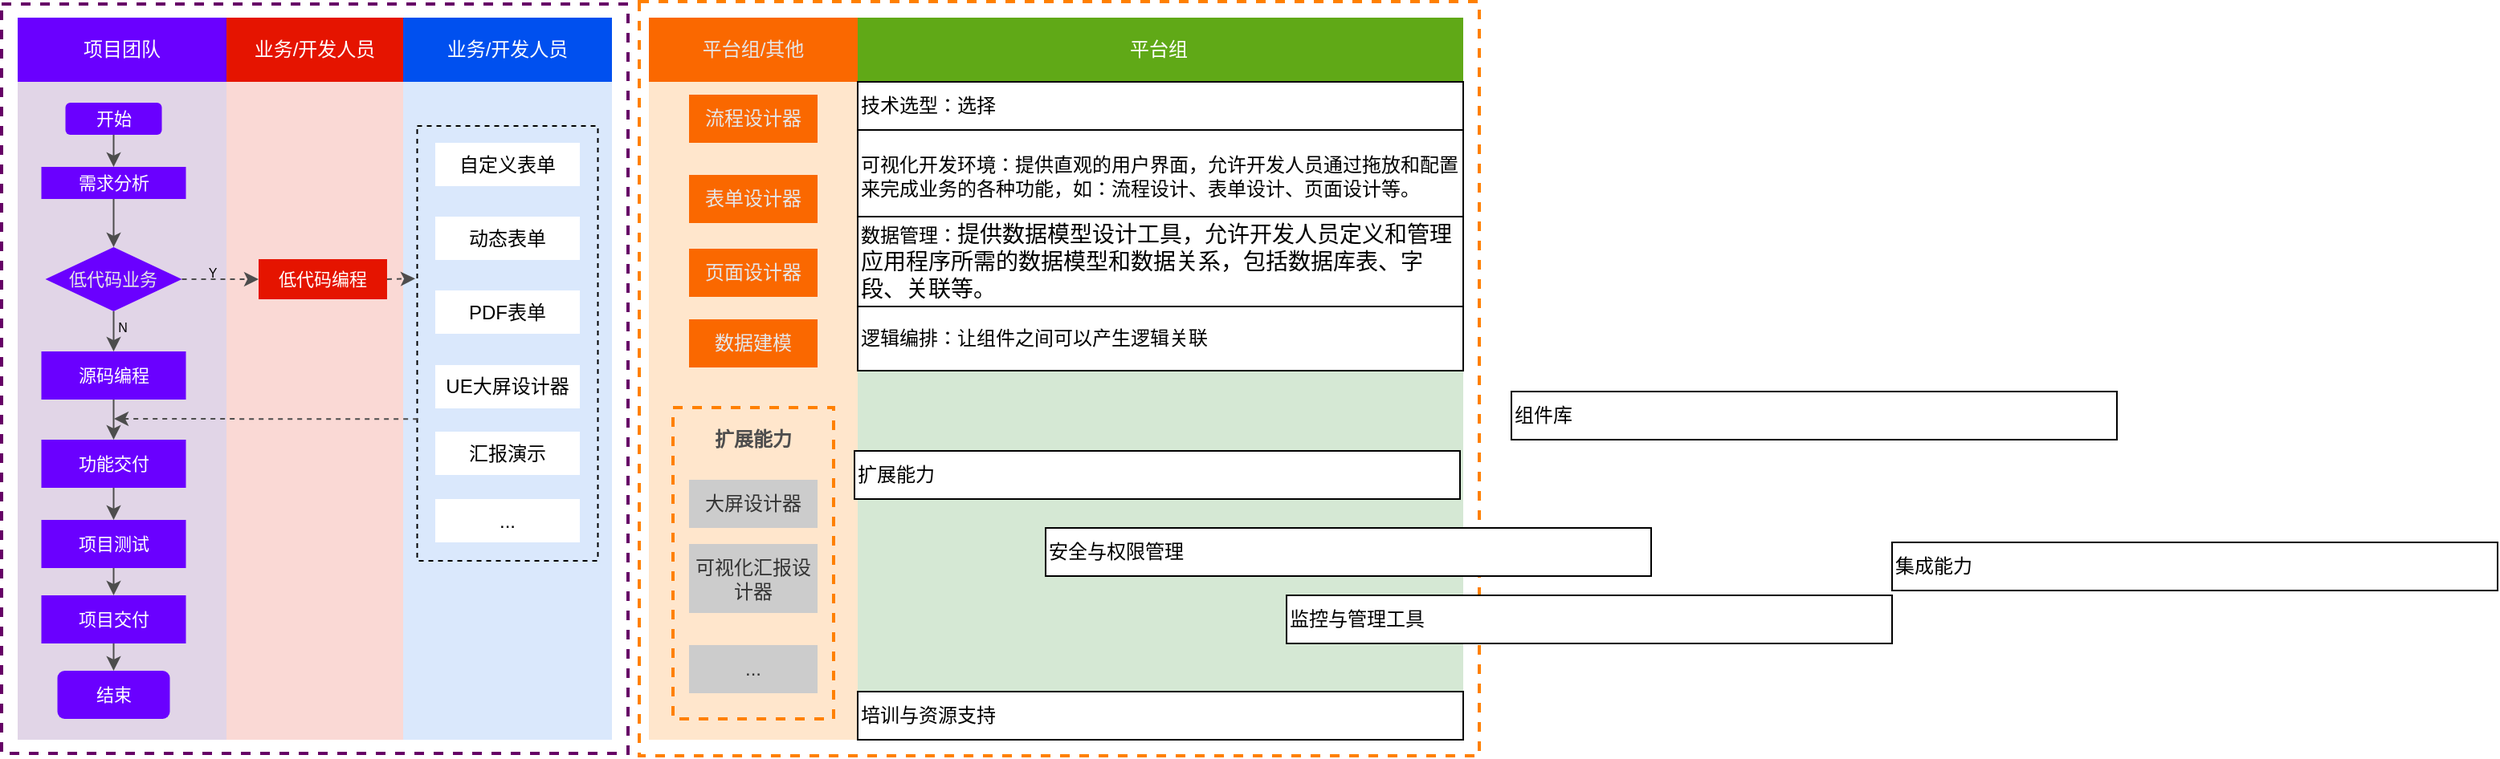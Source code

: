 <mxfile version="24.2.3" type="github">
  <diagram name="第 1 页" id="B_uo7OJ-f0cf3lO3-WNb">
    <mxGraphModel dx="2336" dy="821" grid="1" gridSize="10" guides="1" tooltips="1" connect="1" arrows="1" fold="1" page="1" pageScale="1" pageWidth="827" pageHeight="1169" math="0" shadow="0">
      <root>
        <mxCell id="0" />
        <mxCell id="1" parent="0" />
        <mxCell id="DL2iSLS2zm1EoD6sChtO-91" value="" style="rounded=0;whiteSpace=wrap;html=1;fillColor=none;strokeColor=#FF8000;strokeWidth=2;dashed=1;" vertex="1" parent="1">
          <mxGeometry x="327" y="70" width="523" height="470" as="geometry" />
        </mxCell>
        <mxCell id="DL2iSLS2zm1EoD6sChtO-1" value="" style="rounded=0;whiteSpace=wrap;html=1;fillColor=#ffe6cc;strokeColor=none;" vertex="1" parent="1">
          <mxGeometry x="333" y="120" width="130" height="410" as="geometry" />
        </mxCell>
        <mxCell id="DL2iSLS2zm1EoD6sChtO-2" value="" style="rounded=0;whiteSpace=wrap;html=1;fillColor=none;dashed=1;strokeColor=#FF8000;strokeWidth=2;" vertex="1" parent="1">
          <mxGeometry x="348" y="323" width="100" height="194" as="geometry" />
        </mxCell>
        <mxCell id="DL2iSLS2zm1EoD6sChtO-3" value="平台组" style="rounded=0;whiteSpace=wrap;html=1;align=center;fillColor=#60a917;fontColor=#ffffff;strokeColor=none;" vertex="1" parent="1">
          <mxGeometry x="461" y="80" width="379" height="40" as="geometry" />
        </mxCell>
        <mxCell id="DL2iSLS2zm1EoD6sChtO-4" value="业务/开发人员" style="rounded=0;whiteSpace=wrap;html=1;fillColor=#e51400;fontColor=#ffffff;strokeColor=none;" vertex="1" parent="1">
          <mxGeometry x="70" y="80" width="110" height="40" as="geometry" />
        </mxCell>
        <mxCell id="DL2iSLS2zm1EoD6sChtO-5" value="平台组/其他" style="rounded=0;whiteSpace=wrap;html=1;fillColor=#fa6800;strokeColor=none;fontColor=#E6E6E6;" vertex="1" parent="1">
          <mxGeometry x="333" y="80" width="130" height="40" as="geometry" />
        </mxCell>
        <mxCell id="DL2iSLS2zm1EoD6sChtO-6" value="" style="rounded=0;whiteSpace=wrap;html=1;fillColor=#fad9d5;strokeColor=none;" vertex="1" parent="1">
          <mxGeometry x="70" y="120" width="110" height="410" as="geometry" />
        </mxCell>
        <mxCell id="DL2iSLS2zm1EoD6sChtO-7" value="项目团队" style="rounded=0;whiteSpace=wrap;html=1;fillColor=#6a00ff;strokeColor=none;fontColor=#ffffff;" vertex="1" parent="1">
          <mxGeometry x="-60" y="80" width="130" height="40" as="geometry" />
        </mxCell>
        <mxCell id="DL2iSLS2zm1EoD6sChtO-8" value="" style="rounded=0;whiteSpace=wrap;html=1;fillColor=#e1d5e7;strokeColor=none;" vertex="1" parent="1">
          <mxGeometry x="-60" y="120" width="130" height="410" as="geometry" />
        </mxCell>
        <mxCell id="DL2iSLS2zm1EoD6sChtO-9" value="开始" style="rounded=1;whiteSpace=wrap;html=1;strokeColor=none;fontSize=11;fillColor=#6a00ff;fontColor=#ffffff;" vertex="1" parent="1">
          <mxGeometry x="-30.25" y="133" width="60" height="20" as="geometry" />
        </mxCell>
        <mxCell id="DL2iSLS2zm1EoD6sChtO-10" value="&lt;font color=&quot;#e6e6e6&quot; style=&quot;font-size: 11px;&quot;&gt;低代码业务&lt;/font&gt;" style="rhombus;whiteSpace=wrap;html=1;strokeColor=none;fontSize=11;fillColor=#6a00ff;fontColor=#ffffff;" vertex="1" parent="1">
          <mxGeometry x="-42.75" y="223" width="85" height="40" as="geometry" />
        </mxCell>
        <mxCell id="DL2iSLS2zm1EoD6sChtO-11" value="需求分析" style="rounded=0;whiteSpace=wrap;html=1;strokeColor=none;fontSize=11;fillColor=#6a00ff;fontColor=#ffffff;" vertex="1" parent="1">
          <mxGeometry x="-45.25" y="173" width="90" height="20" as="geometry" />
        </mxCell>
        <mxCell id="DL2iSLS2zm1EoD6sChtO-12" value="结束" style="rounded=1;whiteSpace=wrap;html=1;strokeColor=none;fontSize=11;fillColor=#6a00ff;fontColor=#ffffff;" vertex="1" parent="1">
          <mxGeometry x="-35.25" y="487" width="70" height="30" as="geometry" />
        </mxCell>
        <mxCell id="DL2iSLS2zm1EoD6sChtO-13" value="项目测试" style="rounded=0;whiteSpace=wrap;html=1;strokeColor=none;fontSize=11;fillColor=#6a00ff;fontColor=#ffffff;" vertex="1" parent="1">
          <mxGeometry x="-45.25" y="393" width="90" height="30" as="geometry" />
        </mxCell>
        <mxCell id="DL2iSLS2zm1EoD6sChtO-14" value="源码编程" style="rounded=0;whiteSpace=wrap;html=1;strokeColor=none;fontSize=11;fillColor=#6a00ff;fontColor=#ffffff;" vertex="1" parent="1">
          <mxGeometry x="-45.25" y="288" width="90" height="30" as="geometry" />
        </mxCell>
        <mxCell id="DL2iSLS2zm1EoD6sChtO-15" value="项目交付" style="rounded=0;whiteSpace=wrap;html=1;strokeColor=none;fontSize=11;fillColor=#6a00ff;fontColor=#ffffff;" vertex="1" parent="1">
          <mxGeometry x="-45.25" y="440" width="90" height="30" as="geometry" />
        </mxCell>
        <mxCell id="DL2iSLS2zm1EoD6sChtO-16" value="" style="endArrow=classic;html=1;rounded=0;strokeColor=#4D4D4D;" edge="1" parent="1" source="DL2iSLS2zm1EoD6sChtO-9" target="DL2iSLS2zm1EoD6sChtO-11">
          <mxGeometry width="50" height="50" relative="1" as="geometry">
            <mxPoint x="194.75" y="273" as="sourcePoint" />
            <mxPoint x="244.75" y="223" as="targetPoint" />
          </mxGeometry>
        </mxCell>
        <mxCell id="DL2iSLS2zm1EoD6sChtO-17" value="" style="endArrow=classic;html=1;rounded=0;exitX=0.5;exitY=1;exitDx=0;exitDy=0;entryX=0.5;entryY=0;entryDx=0;entryDy=0;strokeColor=#4D4D4D;" edge="1" parent="1" source="DL2iSLS2zm1EoD6sChtO-11" target="DL2iSLS2zm1EoD6sChtO-10">
          <mxGeometry width="50" height="50" relative="1" as="geometry">
            <mxPoint x="-0.49" y="213" as="sourcePoint" />
            <mxPoint x="-0.49" y="233" as="targetPoint" />
          </mxGeometry>
        </mxCell>
        <mxCell id="DL2iSLS2zm1EoD6sChtO-18" value="" style="endArrow=classic;html=1;rounded=0;exitX=0.5;exitY=1;exitDx=0;exitDy=0;strokeColor=#4D4D4D;" edge="1" parent="1" source="DL2iSLS2zm1EoD6sChtO-10" target="DL2iSLS2zm1EoD6sChtO-14">
          <mxGeometry width="50" height="50" relative="1" as="geometry">
            <mxPoint x="9.75" y="223" as="sourcePoint" />
            <mxPoint x="9.75" y="243" as="targetPoint" />
          </mxGeometry>
        </mxCell>
        <mxCell id="DL2iSLS2zm1EoD6sChtO-19" value="N" style="edgeLabel;html=1;align=center;verticalAlign=middle;resizable=0;points=[];labelBackgroundColor=none;fontSize=8;" vertex="1" connectable="0" parent="DL2iSLS2zm1EoD6sChtO-18">
          <mxGeometry x="-0.22" relative="1" as="geometry">
            <mxPoint x="5" as="offset" />
          </mxGeometry>
        </mxCell>
        <mxCell id="DL2iSLS2zm1EoD6sChtO-20" value="" style="endArrow=classic;html=1;rounded=0;exitX=0.5;exitY=1;exitDx=0;exitDy=0;entryX=0.5;entryY=0;entryDx=0;entryDy=0;strokeColor=#4D4D4D;" edge="1" parent="1" source="DL2iSLS2zm1EoD6sChtO-14" target="DL2iSLS2zm1EoD6sChtO-23">
          <mxGeometry width="50" height="50" relative="1" as="geometry">
            <mxPoint x="9.75" y="293" as="sourcePoint" />
            <mxPoint x="9.75" y="323" as="targetPoint" />
          </mxGeometry>
        </mxCell>
        <mxCell id="DL2iSLS2zm1EoD6sChtO-21" value="" style="endArrow=classic;html=1;rounded=0;exitX=0.5;exitY=1;exitDx=0;exitDy=0;entryX=0.5;entryY=0;entryDx=0;entryDy=0;strokeColor=#4D4D4D;" edge="1" parent="1" source="DL2iSLS2zm1EoD6sChtO-13" target="DL2iSLS2zm1EoD6sChtO-15">
          <mxGeometry width="50" height="50" relative="1" as="geometry">
            <mxPoint x="9.75" y="353" as="sourcePoint" />
            <mxPoint x="9.75" y="383" as="targetPoint" />
          </mxGeometry>
        </mxCell>
        <mxCell id="DL2iSLS2zm1EoD6sChtO-22" value="" style="endArrow=classic;html=1;rounded=0;exitX=0.5;exitY=1;exitDx=0;exitDy=0;entryX=0.5;entryY=0;entryDx=0;entryDy=0;strokeColor=#4D4D4D;" edge="1" parent="1" source="DL2iSLS2zm1EoD6sChtO-15" target="DL2iSLS2zm1EoD6sChtO-12">
          <mxGeometry width="50" height="50" relative="1" as="geometry">
            <mxPoint x="9.75" y="413" as="sourcePoint" />
            <mxPoint x="9.75" y="433" as="targetPoint" />
          </mxGeometry>
        </mxCell>
        <mxCell id="DL2iSLS2zm1EoD6sChtO-23" value="功能交付" style="rounded=0;whiteSpace=wrap;html=1;strokeColor=none;fontSize=11;fillColor=#6a00ff;fontColor=#ffffff;" vertex="1" parent="1">
          <mxGeometry x="-45.25" y="343" width="90" height="30" as="geometry" />
        </mxCell>
        <mxCell id="DL2iSLS2zm1EoD6sChtO-24" value="" style="endArrow=classic;html=1;rounded=0;exitX=0.5;exitY=1;exitDx=0;exitDy=0;entryX=0.5;entryY=0;entryDx=0;entryDy=0;strokeColor=#4D4D4D;" edge="1" parent="1" source="DL2iSLS2zm1EoD6sChtO-23" target="DL2iSLS2zm1EoD6sChtO-13">
          <mxGeometry width="50" height="50" relative="1" as="geometry">
            <mxPoint x="-0.49" y="373" as="sourcePoint" />
            <mxPoint x="-0.49" y="390" as="targetPoint" />
          </mxGeometry>
        </mxCell>
        <mxCell id="DL2iSLS2zm1EoD6sChtO-25" value="低代码编程" style="rounded=0;whiteSpace=wrap;html=1;fillColor=#e51400;fontColor=#ffffff;strokeColor=none;fontSize=11;" vertex="1" parent="1">
          <mxGeometry x="90" y="230.5" width="80" height="25" as="geometry" />
        </mxCell>
        <mxCell id="DL2iSLS2zm1EoD6sChtO-27" value="" style="endArrow=classic;html=1;rounded=0;entryX=0;entryY=0.5;entryDx=0;entryDy=0;exitX=1;exitY=0.5;exitDx=0;exitDy=0;strokeColor=#4D4D4D;dashed=1;" edge="1" parent="1" source="DL2iSLS2zm1EoD6sChtO-10" target="DL2iSLS2zm1EoD6sChtO-25">
          <mxGeometry width="50" height="50" relative="1" as="geometry">
            <mxPoint x="35" y="220" as="sourcePoint" />
            <mxPoint x="35" y="240" as="targetPoint" />
          </mxGeometry>
        </mxCell>
        <mxCell id="DL2iSLS2zm1EoD6sChtO-28" value="Y" style="edgeLabel;html=1;align=center;verticalAlign=middle;resizable=0;points=[];labelBackgroundColor=none;fontSize=8;" vertex="1" connectable="0" parent="DL2iSLS2zm1EoD6sChtO-27">
          <mxGeometry x="-0.455" relative="1" as="geometry">
            <mxPoint x="5" y="-4" as="offset" />
          </mxGeometry>
        </mxCell>
        <mxCell id="DL2iSLS2zm1EoD6sChtO-29" value="流程设计器" style="rounded=0;whiteSpace=wrap;html=1;fillColor=#fa6800;fontColor=#E6E6E6;strokeColor=none;" vertex="1" parent="1">
          <mxGeometry x="358" y="128" width="80" height="30" as="geometry" />
        </mxCell>
        <mxCell id="DL2iSLS2zm1EoD6sChtO-30" value="表单设计器" style="rounded=0;whiteSpace=wrap;html=1;fillColor=#fa6800;fontColor=#E6E6E6;strokeColor=none;" vertex="1" parent="1">
          <mxGeometry x="358" y="178" width="80" height="30" as="geometry" />
        </mxCell>
        <mxCell id="DL2iSLS2zm1EoD6sChtO-31" value="页面设计器" style="rounded=0;whiteSpace=wrap;html=1;fillColor=#fa6800;fontColor=#E6E6E6;strokeColor=none;" vertex="1" parent="1">
          <mxGeometry x="358" y="224" width="80" height="30" as="geometry" />
        </mxCell>
        <mxCell id="DL2iSLS2zm1EoD6sChtO-33" value="大屏设计器" style="rounded=0;whiteSpace=wrap;html=1;fillColor=#CCCCCC;fontColor=#333333;strokeColor=none;" vertex="1" parent="1">
          <mxGeometry x="358" y="368" width="80" height="30" as="geometry" />
        </mxCell>
        <mxCell id="DL2iSLS2zm1EoD6sChtO-34" value="可视化汇报设计器" style="rounded=0;whiteSpace=wrap;html=1;fillColor=#CCCCCC;fontColor=#333333;strokeColor=none;" vertex="1" parent="1">
          <mxGeometry x="358" y="408" width="80" height="43" as="geometry" />
        </mxCell>
        <mxCell id="DL2iSLS2zm1EoD6sChtO-35" value="..." style="rounded=0;whiteSpace=wrap;html=1;fillColor=#CCCCCC;fontColor=#333333;strokeColor=none;" vertex="1" parent="1">
          <mxGeometry x="358" y="471" width="80" height="30" as="geometry" />
        </mxCell>
        <mxCell id="DL2iSLS2zm1EoD6sChtO-46" value="&lt;b&gt;&lt;font color=&quot;#4d4d4d&quot;&gt;扩展能力&lt;/font&gt;&lt;/b&gt;" style="text;html=1;align=center;verticalAlign=middle;whiteSpace=wrap;rounded=0;" vertex="1" parent="1">
          <mxGeometry x="368" y="328" width="60" height="30" as="geometry" />
        </mxCell>
        <mxCell id="DL2iSLS2zm1EoD6sChtO-62" value="数据建模" style="rounded=0;whiteSpace=wrap;html=1;fillColor=#fa6800;fontColor=#E6E6E6;strokeColor=none;" vertex="1" parent="1">
          <mxGeometry x="358" y="268" width="80" height="30" as="geometry" />
        </mxCell>
        <mxCell id="DL2iSLS2zm1EoD6sChtO-68" value="业务/开发人员" style="rounded=0;whiteSpace=wrap;html=1;fillColor=#0050ef;fontColor=#ffffff;strokeColor=none;" vertex="1" parent="1">
          <mxGeometry x="180" y="80" width="130" height="40" as="geometry" />
        </mxCell>
        <mxCell id="DL2iSLS2zm1EoD6sChtO-69" value="" style="rounded=0;whiteSpace=wrap;html=1;fillColor=#dae8fc;strokeColor=none;" vertex="1" parent="1">
          <mxGeometry x="180" y="120" width="130" height="410" as="geometry" />
        </mxCell>
        <mxCell id="DL2iSLS2zm1EoD6sChtO-71" value="自定义表单" style="rounded=0;whiteSpace=wrap;html=1;strokeColor=none;" vertex="1" parent="1">
          <mxGeometry x="200" y="158" width="90" height="27" as="geometry" />
        </mxCell>
        <mxCell id="DL2iSLS2zm1EoD6sChtO-72" value="动态表单" style="rounded=0;whiteSpace=wrap;html=1;strokeColor=none;" vertex="1" parent="1">
          <mxGeometry x="200" y="204" width="90" height="27" as="geometry" />
        </mxCell>
        <mxCell id="DL2iSLS2zm1EoD6sChtO-73" value="PDF表单" style="rounded=0;whiteSpace=wrap;html=1;strokeColor=none;" vertex="1" parent="1">
          <mxGeometry x="200" y="250" width="90" height="27" as="geometry" />
        </mxCell>
        <mxCell id="DL2iSLS2zm1EoD6sChtO-74" value="UE大屏设计器" style="rounded=0;whiteSpace=wrap;html=1;strokeColor=none;" vertex="1" parent="1">
          <mxGeometry x="200" y="296.5" width="90" height="27" as="geometry" />
        </mxCell>
        <mxCell id="DL2iSLS2zm1EoD6sChtO-75" value="汇报演示" style="rounded=0;whiteSpace=wrap;html=1;strokeColor=none;" vertex="1" parent="1">
          <mxGeometry x="200" y="338" width="90" height="27" as="geometry" />
        </mxCell>
        <mxCell id="DL2iSLS2zm1EoD6sChtO-77" value="..." style="rounded=0;whiteSpace=wrap;html=1;strokeColor=none;" vertex="1" parent="1">
          <mxGeometry x="200" y="380" width="90" height="27" as="geometry" />
        </mxCell>
        <mxCell id="DL2iSLS2zm1EoD6sChtO-79" value="" style="rounded=0;whiteSpace=wrap;html=1;fillColor=none;dashed=1;" vertex="1" parent="1">
          <mxGeometry x="188.75" y="147.5" width="112.5" height="271" as="geometry" />
        </mxCell>
        <mxCell id="DL2iSLS2zm1EoD6sChtO-86" value="" style="endArrow=classic;html=1;rounded=0;entryX=-0.011;entryY=0.351;entryDx=0;entryDy=0;exitX=1;exitY=0.5;exitDx=0;exitDy=0;strokeColor=#4D4D4D;entryPerimeter=0;dashed=1;" edge="1" parent="1" source="DL2iSLS2zm1EoD6sChtO-25" target="DL2iSLS2zm1EoD6sChtO-79">
          <mxGeometry width="50" height="50" relative="1" as="geometry">
            <mxPoint x="52" y="253" as="sourcePoint" />
            <mxPoint x="100" y="253" as="targetPoint" />
          </mxGeometry>
        </mxCell>
        <mxCell id="DL2iSLS2zm1EoD6sChtO-89" value="" style="endArrow=classic;html=1;rounded=0;exitX=0.003;exitY=0.674;exitDx=0;exitDy=0;strokeColor=#4D4D4D;exitPerimeter=0;dashed=1;" edge="1" parent="1" source="DL2iSLS2zm1EoD6sChtO-79">
          <mxGeometry width="50" height="50" relative="1" as="geometry">
            <mxPoint x="10" y="328" as="sourcePoint" />
            <mxPoint y="330" as="targetPoint" />
          </mxGeometry>
        </mxCell>
        <mxCell id="DL2iSLS2zm1EoD6sChtO-90" value="" style="rounded=0;whiteSpace=wrap;html=1;fillColor=none;strokeColor=#660066;strokeWidth=2;dashed=1;" vertex="1" parent="1">
          <mxGeometry x="-70" y="71.5" width="390" height="467" as="geometry" />
        </mxCell>
        <mxCell id="DL2iSLS2zm1EoD6sChtO-92" value="" style="rounded=0;whiteSpace=wrap;html=1;fillColor=#d5e8d4;strokeColor=none;align=left;" vertex="1" parent="1">
          <mxGeometry x="463" y="120" width="377" height="410" as="geometry" />
        </mxCell>
        <mxCell id="DL2iSLS2zm1EoD6sChtO-94" value="&lt;font style=&quot;font-size: 12px;&quot;&gt;技术选型：选择&lt;/font&gt;" style="rounded=0;whiteSpace=wrap;html=1;align=left;" vertex="1" parent="1">
          <mxGeometry x="463" y="120" width="377" height="30" as="geometry" />
        </mxCell>
        <mxCell id="DL2iSLS2zm1EoD6sChtO-95" value="&lt;font style=&quot;font-size: 12px;&quot;&gt;可视化开发环境：提供直观的用户界面，允许开发人员通过拖放和配置来完成业务的各种功能，如：流程设计、表单设计、页面设计等。&lt;/font&gt;" style="rounded=0;whiteSpace=wrap;html=1;align=left;" vertex="1" parent="1">
          <mxGeometry x="463" y="150" width="377" height="57" as="geometry" />
        </mxCell>
        <mxCell id="DL2iSLS2zm1EoD6sChtO-96" value="组件库" style="rounded=0;whiteSpace=wrap;html=1;align=left;" vertex="1" parent="1">
          <mxGeometry x="870" y="313" width="377" height="30" as="geometry" />
        </mxCell>
        <mxCell id="DL2iSLS2zm1EoD6sChtO-97" value="数据管理：&lt;span style=&quot;font-size:10.5pt;mso-bidi-font-size:11.0pt;&lt;br/&gt;font-family:宋体;mso-ascii-font-family:Calibri;mso-ascii-theme-font:minor-latin;&lt;br/&gt;mso-fareast-theme-font:minor-fareast;mso-hansi-font-family:Calibri;mso-hansi-theme-font:&lt;br/&gt;minor-latin;mso-bidi-font-family:&amp;quot;Times New Roman&amp;quot;;mso-bidi-theme-font:minor-bidi;&lt;br/&gt;mso-ansi-language:EN-US;mso-fareast-language:ZH-CN;mso-bidi-language:AR-SA&quot;&gt;提供数据模型设计工具，允许开发人员定义和管理应用程序所需的数据模型和数据关系，包括数据库表、字段、关联等。&lt;/span&gt;" style="rounded=0;whiteSpace=wrap;html=1;align=left;" vertex="1" parent="1">
          <mxGeometry x="463" y="204" width="377" height="56" as="geometry" />
        </mxCell>
        <mxCell id="DL2iSLS2zm1EoD6sChtO-98" value="逻辑编排：让组件之间可以产生逻辑关联" style="rounded=0;whiteSpace=wrap;html=1;align=left;" vertex="1" parent="1">
          <mxGeometry x="463" y="260" width="377" height="40" as="geometry" />
        </mxCell>
        <mxCell id="DL2iSLS2zm1EoD6sChtO-99" value="集成能力" style="rounded=0;whiteSpace=wrap;html=1;align=left;" vertex="1" parent="1">
          <mxGeometry x="1107" y="407" width="377" height="30" as="geometry" />
        </mxCell>
        <mxCell id="DL2iSLS2zm1EoD6sChtO-100" value="扩展能力" style="rounded=0;whiteSpace=wrap;html=1;align=left;" vertex="1" parent="1">
          <mxGeometry x="461" y="350" width="377" height="30" as="geometry" />
        </mxCell>
        <mxCell id="DL2iSLS2zm1EoD6sChtO-101" value="安全与权限管理" style="rounded=0;whiteSpace=wrap;html=1;align=left;" vertex="1" parent="1">
          <mxGeometry x="580" y="398" width="377" height="30" as="geometry" />
        </mxCell>
        <mxCell id="DL2iSLS2zm1EoD6sChtO-102" value="监控与管理工具" style="rounded=0;whiteSpace=wrap;html=1;align=left;" vertex="1" parent="1">
          <mxGeometry x="730" y="440" width="377" height="30" as="geometry" />
        </mxCell>
        <mxCell id="DL2iSLS2zm1EoD6sChtO-103" value="培训与资源支持" style="rounded=0;whiteSpace=wrap;html=1;align=left;" vertex="1" parent="1">
          <mxGeometry x="463" y="500" width="377" height="30" as="geometry" />
        </mxCell>
      </root>
    </mxGraphModel>
  </diagram>
</mxfile>
